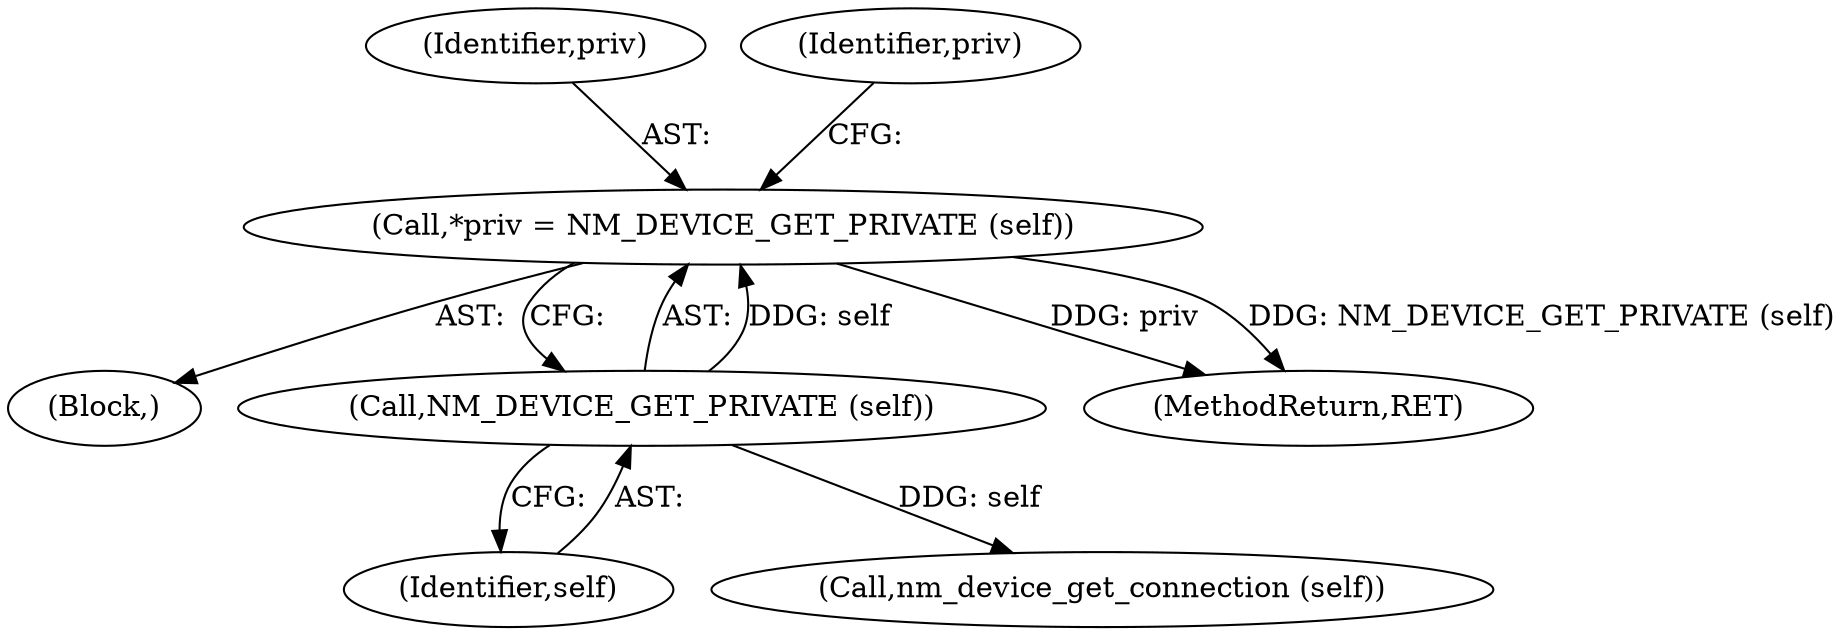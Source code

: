 digraph "0_NetworkManager_d5fc88e573fa58b93034b04d35a2454f5d28cad9@pointer" {
"1006624" [label="(Call,*priv = NM_DEVICE_GET_PRIVATE (self))"];
"1006626" [label="(Call,NM_DEVICE_GET_PRIVATE (self))"];
"1006627" [label="(Identifier,self)"];
"1006624" [label="(Call,*priv = NM_DEVICE_GET_PRIVATE (self))"];
"1006625" [label="(Identifier,priv)"];
"1006622" [label="(Block,)"];
"1007368" [label="(MethodReturn,RET)"];
"1006626" [label="(Call,NM_DEVICE_GET_PRIVATE (self))"];
"1006653" [label="(Call,nm_device_get_connection (self))"];
"1006633" [label="(Identifier,priv)"];
"1006624" -> "1006622"  [label="AST: "];
"1006624" -> "1006626"  [label="CFG: "];
"1006625" -> "1006624"  [label="AST: "];
"1006626" -> "1006624"  [label="AST: "];
"1006633" -> "1006624"  [label="CFG: "];
"1006624" -> "1007368"  [label="DDG: priv"];
"1006624" -> "1007368"  [label="DDG: NM_DEVICE_GET_PRIVATE (self)"];
"1006626" -> "1006624"  [label="DDG: self"];
"1006626" -> "1006627"  [label="CFG: "];
"1006627" -> "1006626"  [label="AST: "];
"1006626" -> "1006653"  [label="DDG: self"];
}
